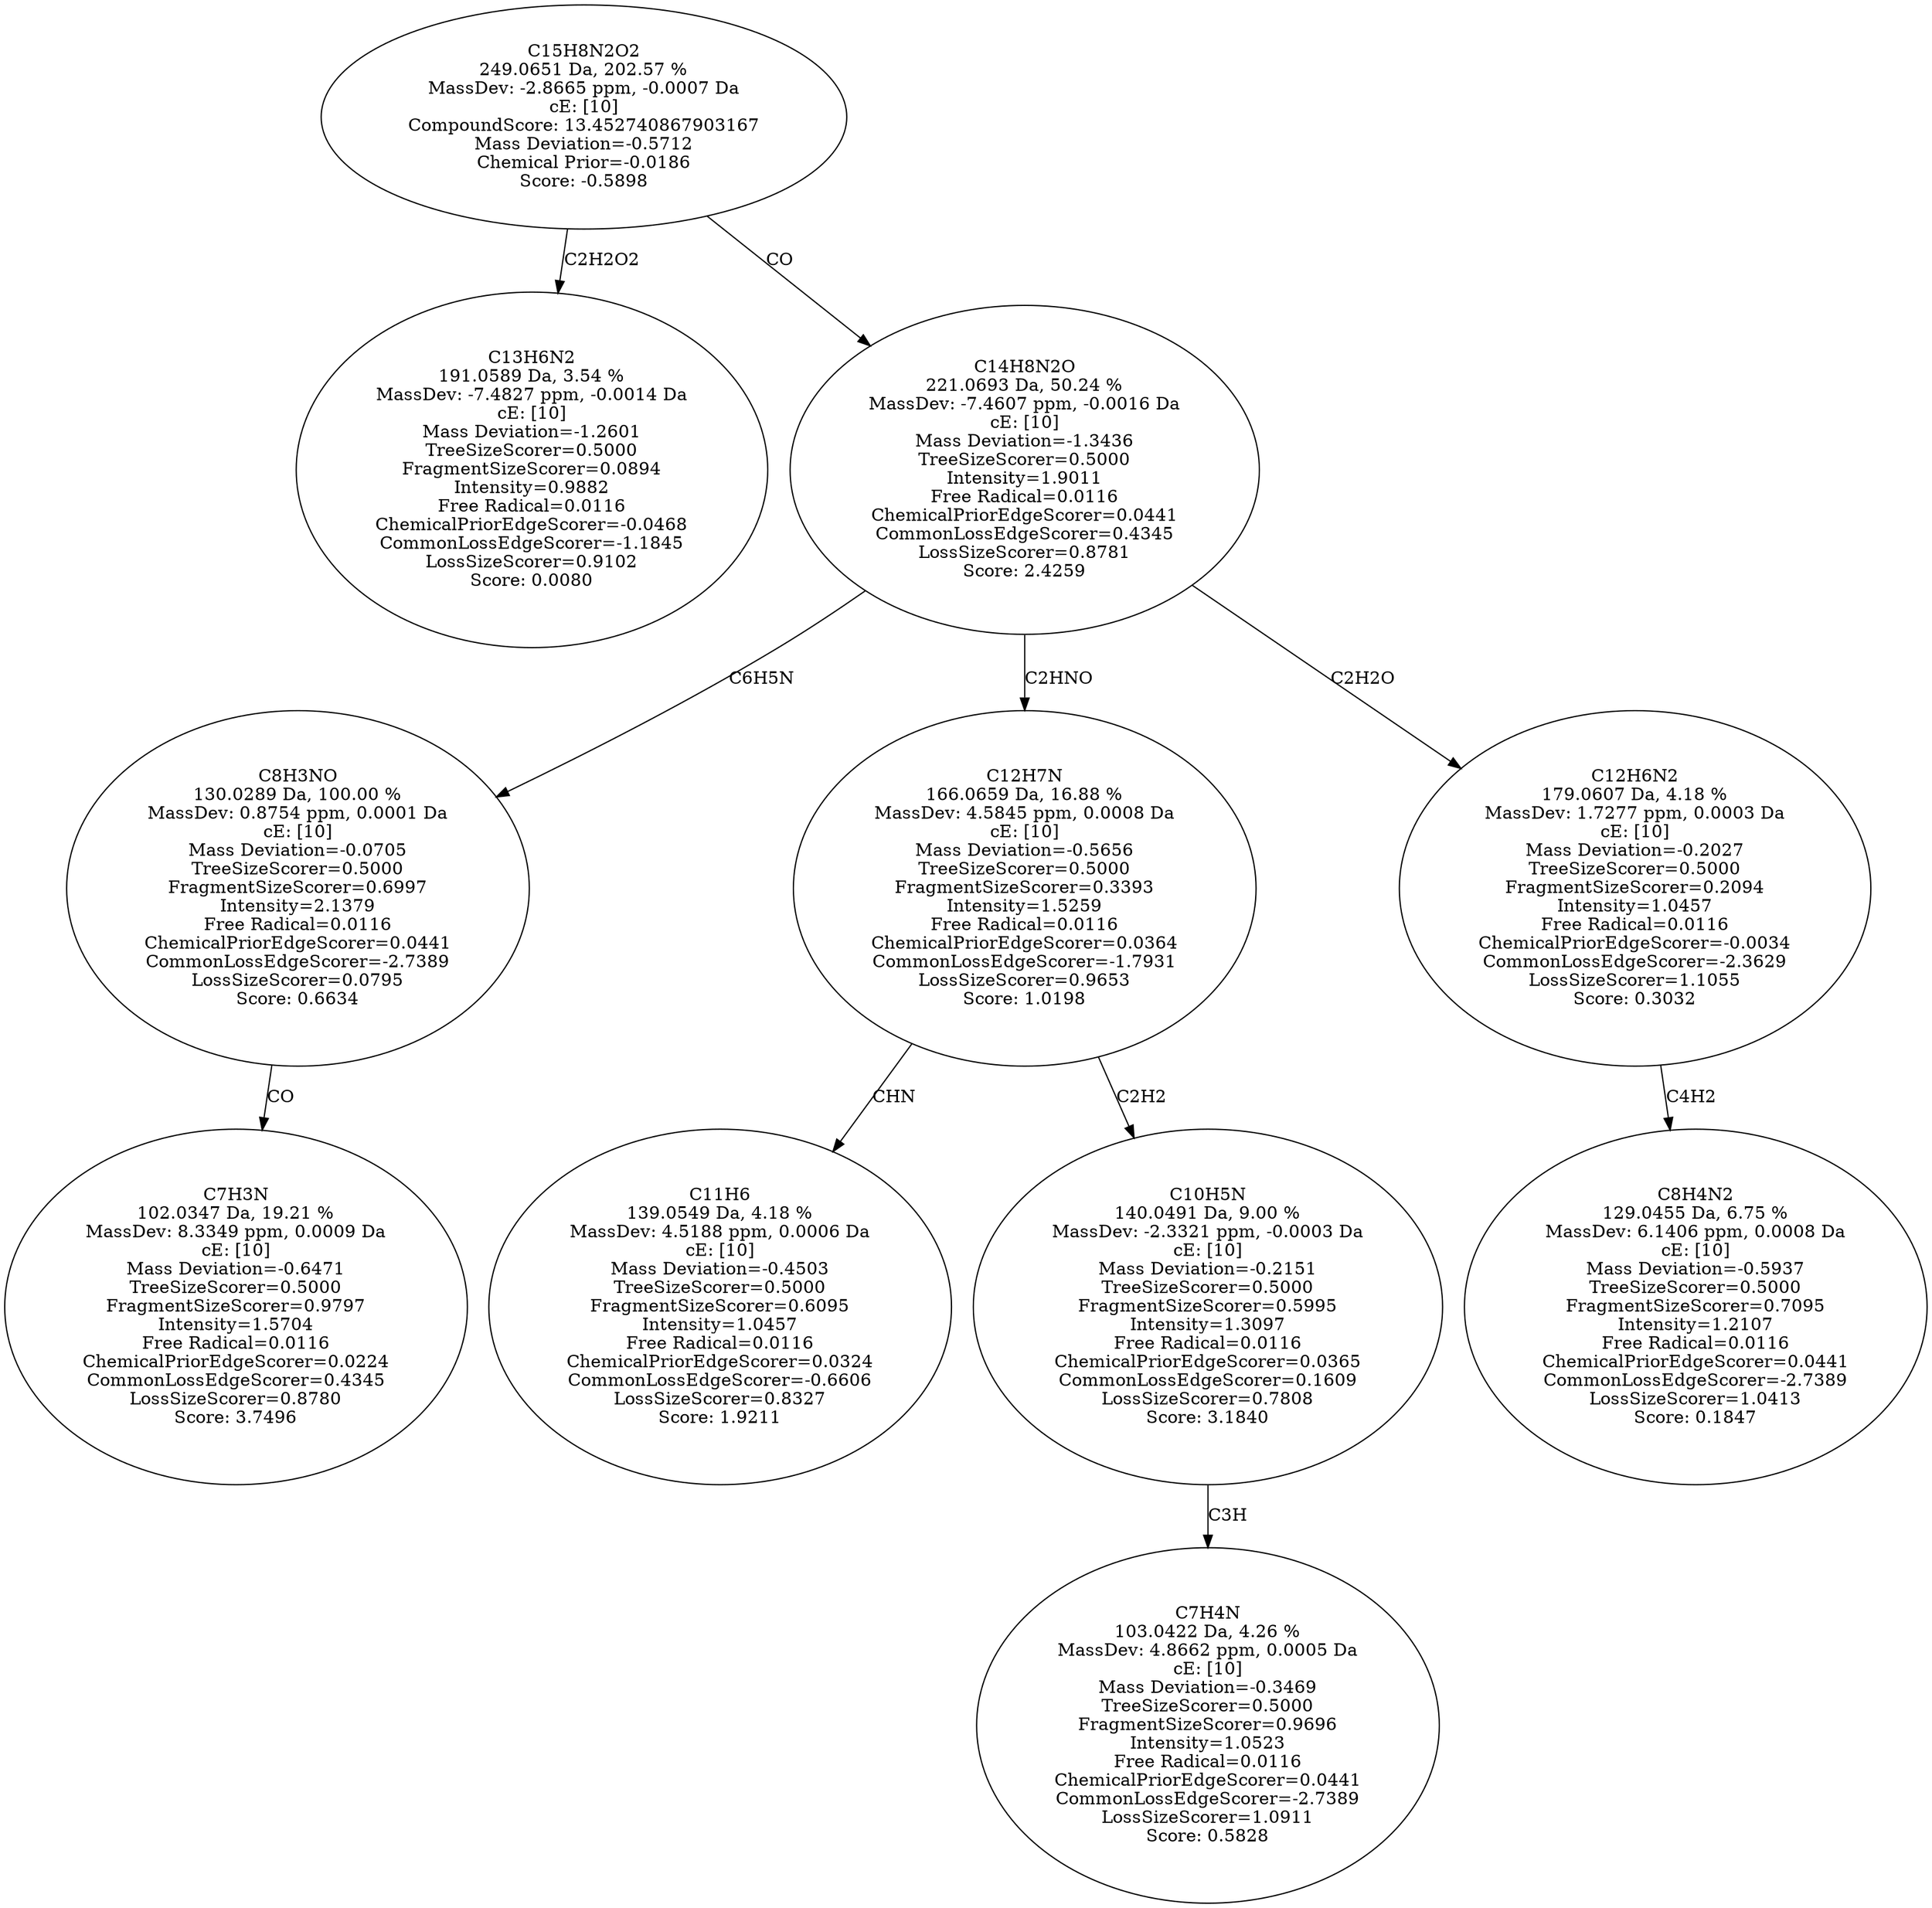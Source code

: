 strict digraph {
v1 [label="C13H6N2\n191.0589 Da, 3.54 %\nMassDev: -7.4827 ppm, -0.0014 Da\ncE: [10]\nMass Deviation=-1.2601\nTreeSizeScorer=0.5000\nFragmentSizeScorer=0.0894\nIntensity=0.9882\nFree Radical=0.0116\nChemicalPriorEdgeScorer=-0.0468\nCommonLossEdgeScorer=-1.1845\nLossSizeScorer=0.9102\nScore: 0.0080"];
v2 [label="C7H3N\n102.0347 Da, 19.21 %\nMassDev: 8.3349 ppm, 0.0009 Da\ncE: [10]\nMass Deviation=-0.6471\nTreeSizeScorer=0.5000\nFragmentSizeScorer=0.9797\nIntensity=1.5704\nFree Radical=0.0116\nChemicalPriorEdgeScorer=0.0224\nCommonLossEdgeScorer=0.4345\nLossSizeScorer=0.8780\nScore: 3.7496"];
v3 [label="C8H3NO\n130.0289 Da, 100.00 %\nMassDev: 0.8754 ppm, 0.0001 Da\ncE: [10]\nMass Deviation=-0.0705\nTreeSizeScorer=0.5000\nFragmentSizeScorer=0.6997\nIntensity=2.1379\nFree Radical=0.0116\nChemicalPriorEdgeScorer=0.0441\nCommonLossEdgeScorer=-2.7389\nLossSizeScorer=0.0795\nScore: 0.6634"];
v4 [label="C11H6\n139.0549 Da, 4.18 %\nMassDev: 4.5188 ppm, 0.0006 Da\ncE: [10]\nMass Deviation=-0.4503\nTreeSizeScorer=0.5000\nFragmentSizeScorer=0.6095\nIntensity=1.0457\nFree Radical=0.0116\nChemicalPriorEdgeScorer=0.0324\nCommonLossEdgeScorer=-0.6606\nLossSizeScorer=0.8327\nScore: 1.9211"];
v5 [label="C7H4N\n103.0422 Da, 4.26 %\nMassDev: 4.8662 ppm, 0.0005 Da\ncE: [10]\nMass Deviation=-0.3469\nTreeSizeScorer=0.5000\nFragmentSizeScorer=0.9696\nIntensity=1.0523\nFree Radical=0.0116\nChemicalPriorEdgeScorer=0.0441\nCommonLossEdgeScorer=-2.7389\nLossSizeScorer=1.0911\nScore: 0.5828"];
v6 [label="C10H5N\n140.0491 Da, 9.00 %\nMassDev: -2.3321 ppm, -0.0003 Da\ncE: [10]\nMass Deviation=-0.2151\nTreeSizeScorer=0.5000\nFragmentSizeScorer=0.5995\nIntensity=1.3097\nFree Radical=0.0116\nChemicalPriorEdgeScorer=0.0365\nCommonLossEdgeScorer=0.1609\nLossSizeScorer=0.7808\nScore: 3.1840"];
v7 [label="C12H7N\n166.0659 Da, 16.88 %\nMassDev: 4.5845 ppm, 0.0008 Da\ncE: [10]\nMass Deviation=-0.5656\nTreeSizeScorer=0.5000\nFragmentSizeScorer=0.3393\nIntensity=1.5259\nFree Radical=0.0116\nChemicalPriorEdgeScorer=0.0364\nCommonLossEdgeScorer=-1.7931\nLossSizeScorer=0.9653\nScore: 1.0198"];
v8 [label="C8H4N2\n129.0455 Da, 6.75 %\nMassDev: 6.1406 ppm, 0.0008 Da\ncE: [10]\nMass Deviation=-0.5937\nTreeSizeScorer=0.5000\nFragmentSizeScorer=0.7095\nIntensity=1.2107\nFree Radical=0.0116\nChemicalPriorEdgeScorer=0.0441\nCommonLossEdgeScorer=-2.7389\nLossSizeScorer=1.0413\nScore: 0.1847"];
v9 [label="C12H6N2\n179.0607 Da, 4.18 %\nMassDev: 1.7277 ppm, 0.0003 Da\ncE: [10]\nMass Deviation=-0.2027\nTreeSizeScorer=0.5000\nFragmentSizeScorer=0.2094\nIntensity=1.0457\nFree Radical=0.0116\nChemicalPriorEdgeScorer=-0.0034\nCommonLossEdgeScorer=-2.3629\nLossSizeScorer=1.1055\nScore: 0.3032"];
v10 [label="C14H8N2O\n221.0693 Da, 50.24 %\nMassDev: -7.4607 ppm, -0.0016 Da\ncE: [10]\nMass Deviation=-1.3436\nTreeSizeScorer=0.5000\nIntensity=1.9011\nFree Radical=0.0116\nChemicalPriorEdgeScorer=0.0441\nCommonLossEdgeScorer=0.4345\nLossSizeScorer=0.8781\nScore: 2.4259"];
v11 [label="C15H8N2O2\n249.0651 Da, 202.57 %\nMassDev: -2.8665 ppm, -0.0007 Da\ncE: [10]\nCompoundScore: 13.452740867903167\nMass Deviation=-0.5712\nChemical Prior=-0.0186\nScore: -0.5898"];
v11 -> v1 [label="C2H2O2"];
v3 -> v2 [label="CO"];
v10 -> v3 [label="C6H5N"];
v7 -> v4 [label="CHN"];
v6 -> v5 [label="C3H"];
v7 -> v6 [label="C2H2"];
v10 -> v7 [label="C2HNO"];
v9 -> v8 [label="C4H2"];
v10 -> v9 [label="C2H2O"];
v11 -> v10 [label="CO"];
}